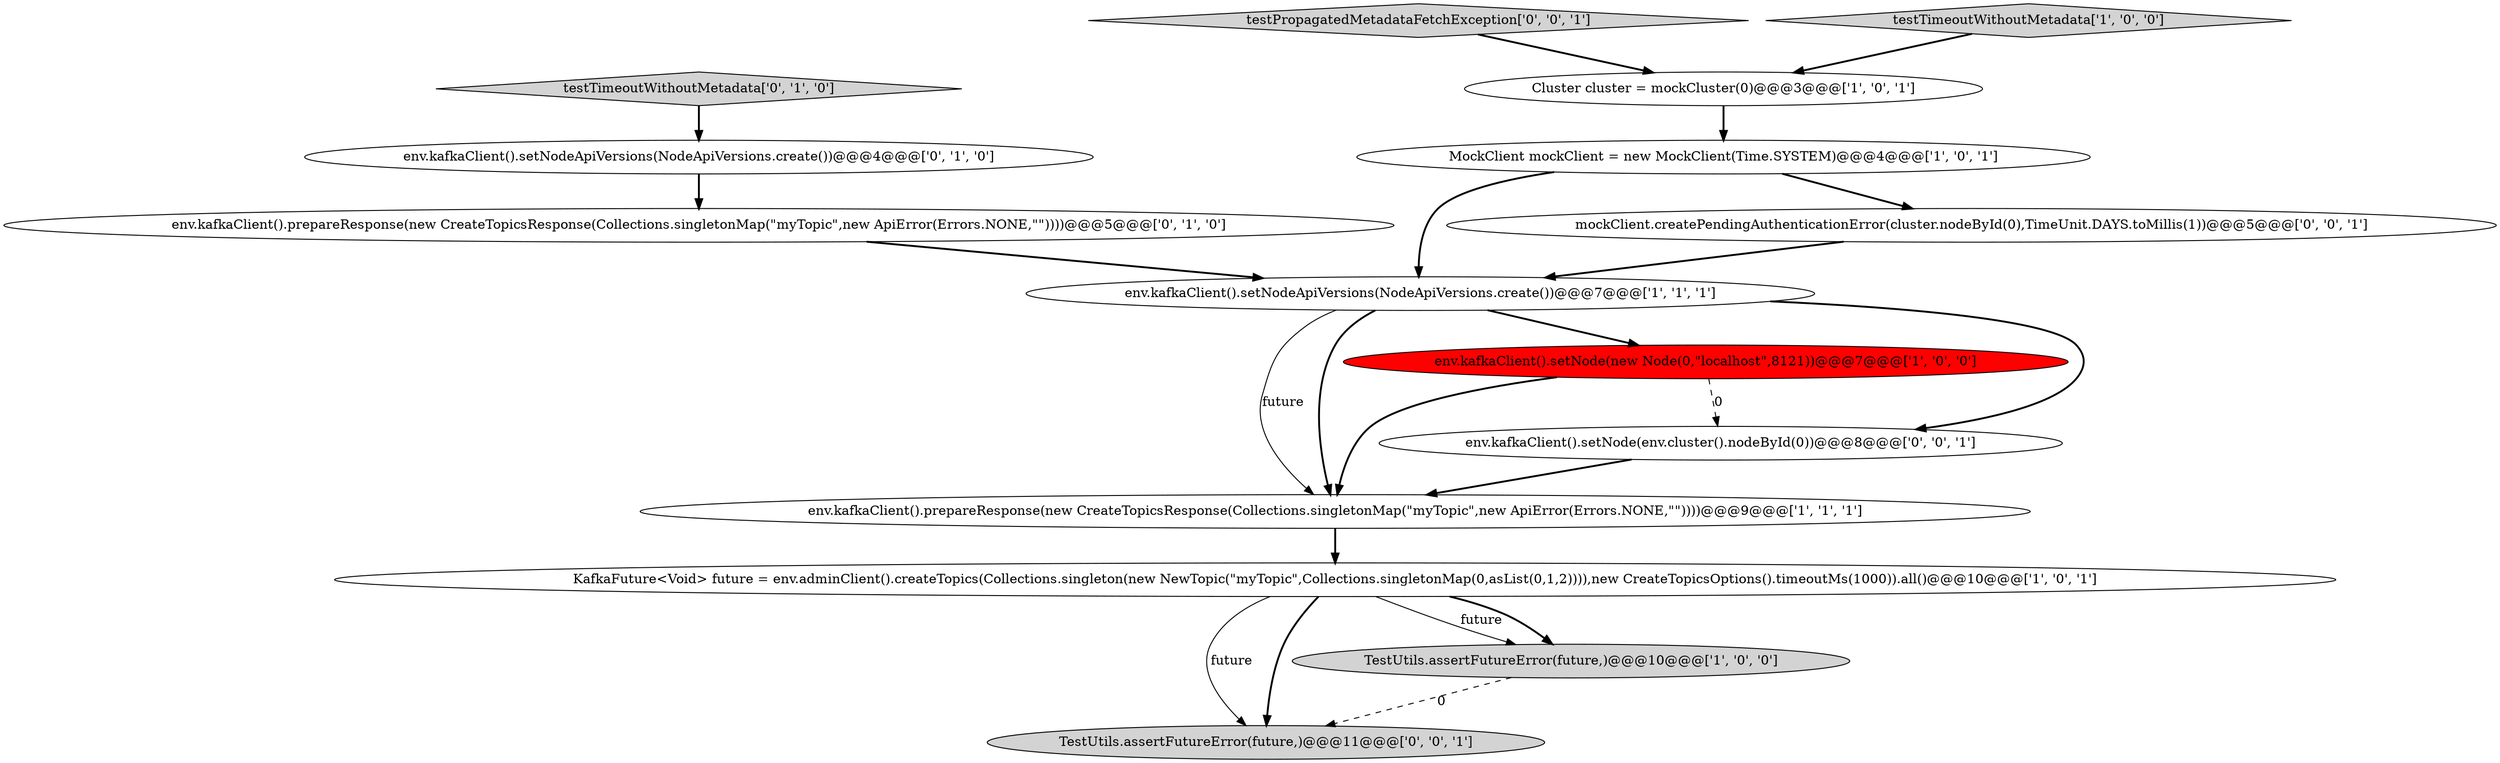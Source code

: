 digraph {
5 [style = filled, label = "MockClient mockClient = new MockClient(Time.SYSTEM)@@@4@@@['1', '0', '1']", fillcolor = white, shape = ellipse image = "AAA0AAABBB1BBB"];
0 [style = filled, label = "env.kafkaClient().prepareResponse(new CreateTopicsResponse(Collections.singletonMap(\"myTopic\",new ApiError(Errors.NONE,\"\"))))@@@9@@@['1', '1', '1']", fillcolor = white, shape = ellipse image = "AAA0AAABBB1BBB"];
4 [style = filled, label = "env.kafkaClient().setNode(new Node(0,\"localhost\",8121))@@@7@@@['1', '0', '0']", fillcolor = red, shape = ellipse image = "AAA1AAABBB1BBB"];
8 [style = filled, label = "env.kafkaClient().setNodeApiVersions(NodeApiVersions.create())@@@4@@@['0', '1', '0']", fillcolor = white, shape = ellipse image = "AAA0AAABBB2BBB"];
2 [style = filled, label = "Cluster cluster = mockCluster(0)@@@3@@@['1', '0', '1']", fillcolor = white, shape = ellipse image = "AAA0AAABBB1BBB"];
9 [style = filled, label = "testTimeoutWithoutMetadata['0', '1', '0']", fillcolor = lightgray, shape = diamond image = "AAA0AAABBB2BBB"];
13 [style = filled, label = "testPropagatedMetadataFetchException['0', '0', '1']", fillcolor = lightgray, shape = diamond image = "AAA0AAABBB3BBB"];
3 [style = filled, label = "env.kafkaClient().setNodeApiVersions(NodeApiVersions.create())@@@7@@@['1', '1', '1']", fillcolor = white, shape = ellipse image = "AAA0AAABBB1BBB"];
11 [style = filled, label = "mockClient.createPendingAuthenticationError(cluster.nodeById(0),TimeUnit.DAYS.toMillis(1))@@@5@@@['0', '0', '1']", fillcolor = white, shape = ellipse image = "AAA0AAABBB3BBB"];
7 [style = filled, label = "testTimeoutWithoutMetadata['1', '0', '0']", fillcolor = lightgray, shape = diamond image = "AAA0AAABBB1BBB"];
6 [style = filled, label = "KafkaFuture<Void> future = env.adminClient().createTopics(Collections.singleton(new NewTopic(\"myTopic\",Collections.singletonMap(0,asList(0,1,2)))),new CreateTopicsOptions().timeoutMs(1000)).all()@@@10@@@['1', '0', '1']", fillcolor = white, shape = ellipse image = "AAA0AAABBB1BBB"];
10 [style = filled, label = "env.kafkaClient().prepareResponse(new CreateTopicsResponse(Collections.singletonMap(\"myTopic\",new ApiError(Errors.NONE,\"\"))))@@@5@@@['0', '1', '0']", fillcolor = white, shape = ellipse image = "AAA0AAABBB2BBB"];
12 [style = filled, label = "TestUtils.assertFutureError(future,)@@@11@@@['0', '0', '1']", fillcolor = lightgray, shape = ellipse image = "AAA0AAABBB3BBB"];
14 [style = filled, label = "env.kafkaClient().setNode(env.cluster().nodeById(0))@@@8@@@['0', '0', '1']", fillcolor = white, shape = ellipse image = "AAA0AAABBB3BBB"];
1 [style = filled, label = "TestUtils.assertFutureError(future,)@@@10@@@['1', '0', '0']", fillcolor = lightgray, shape = ellipse image = "AAA0AAABBB1BBB"];
5->3 [style = bold, label=""];
8->10 [style = bold, label=""];
0->6 [style = bold, label=""];
3->14 [style = bold, label=""];
3->0 [style = solid, label="future"];
10->3 [style = bold, label=""];
6->12 [style = solid, label="future"];
9->8 [style = bold, label=""];
3->4 [style = bold, label=""];
6->1 [style = solid, label="future"];
3->0 [style = bold, label=""];
4->0 [style = bold, label=""];
6->1 [style = bold, label=""];
1->12 [style = dashed, label="0"];
14->0 [style = bold, label=""];
11->3 [style = bold, label=""];
7->2 [style = bold, label=""];
4->14 [style = dashed, label="0"];
5->11 [style = bold, label=""];
2->5 [style = bold, label=""];
13->2 [style = bold, label=""];
6->12 [style = bold, label=""];
}
